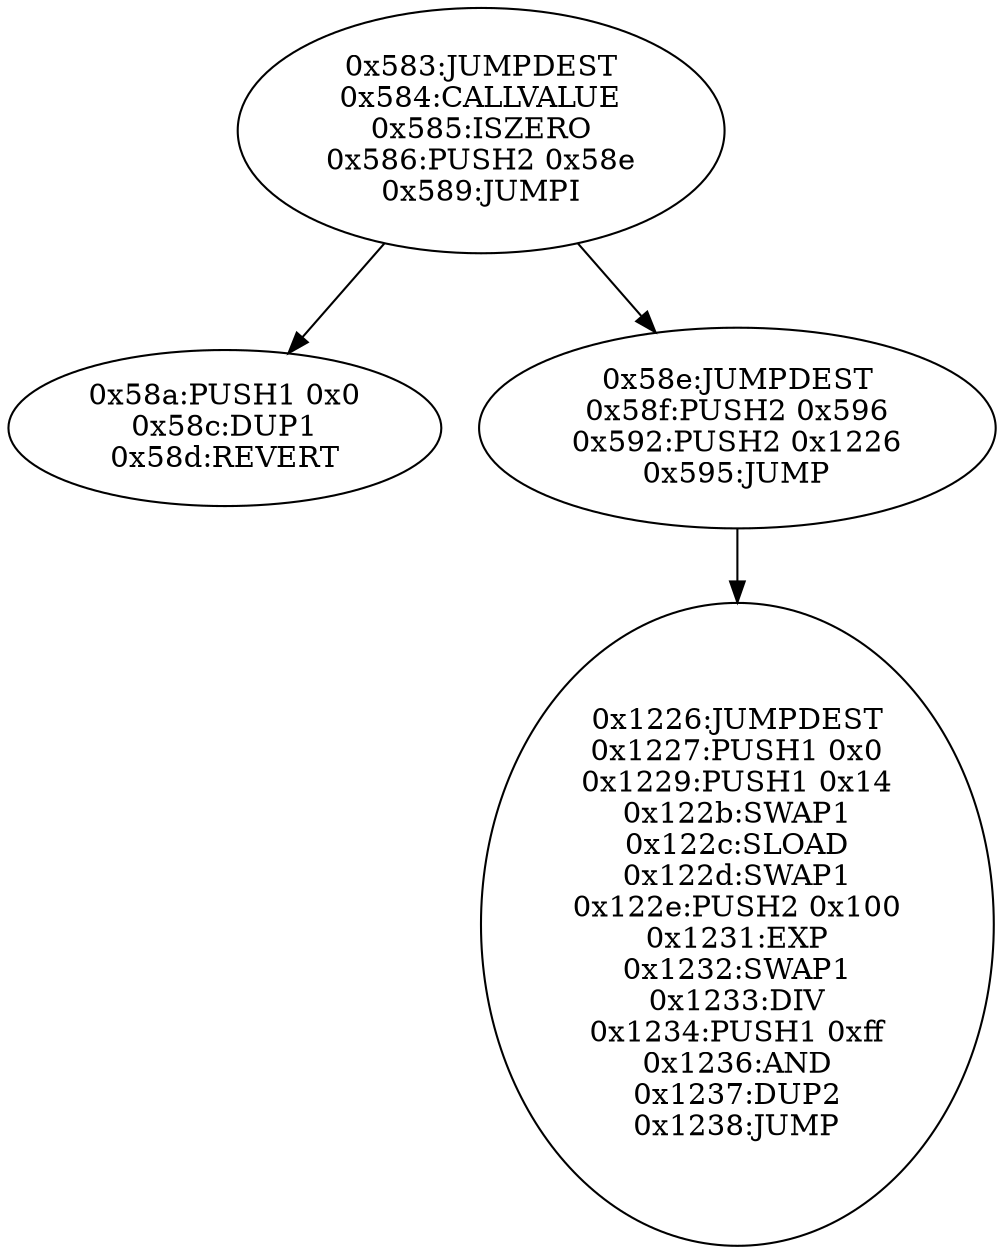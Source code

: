 digraph{
1411[label="0x583:JUMPDEST
0x584:CALLVALUE
0x585:ISZERO
0x586:PUSH2 0x58e
0x589:JUMPI"]
1411 -> 1418
1411 -> 1422
1418[label="0x58a:PUSH1 0x0
0x58c:DUP1
0x58d:REVERT"]
1422[label="0x58e:JUMPDEST
0x58f:PUSH2 0x596
0x592:PUSH2 0x1226
0x595:JUMP"]
1422 -> 4646
4646[label="0x1226:JUMPDEST
0x1227:PUSH1 0x0
0x1229:PUSH1 0x14
0x122b:SWAP1
0x122c:SLOAD
0x122d:SWAP1
0x122e:PUSH2 0x100
0x1231:EXP
0x1232:SWAP1
0x1233:DIV
0x1234:PUSH1 0xff
0x1236:AND
0x1237:DUP2
0x1238:JUMP"]

}